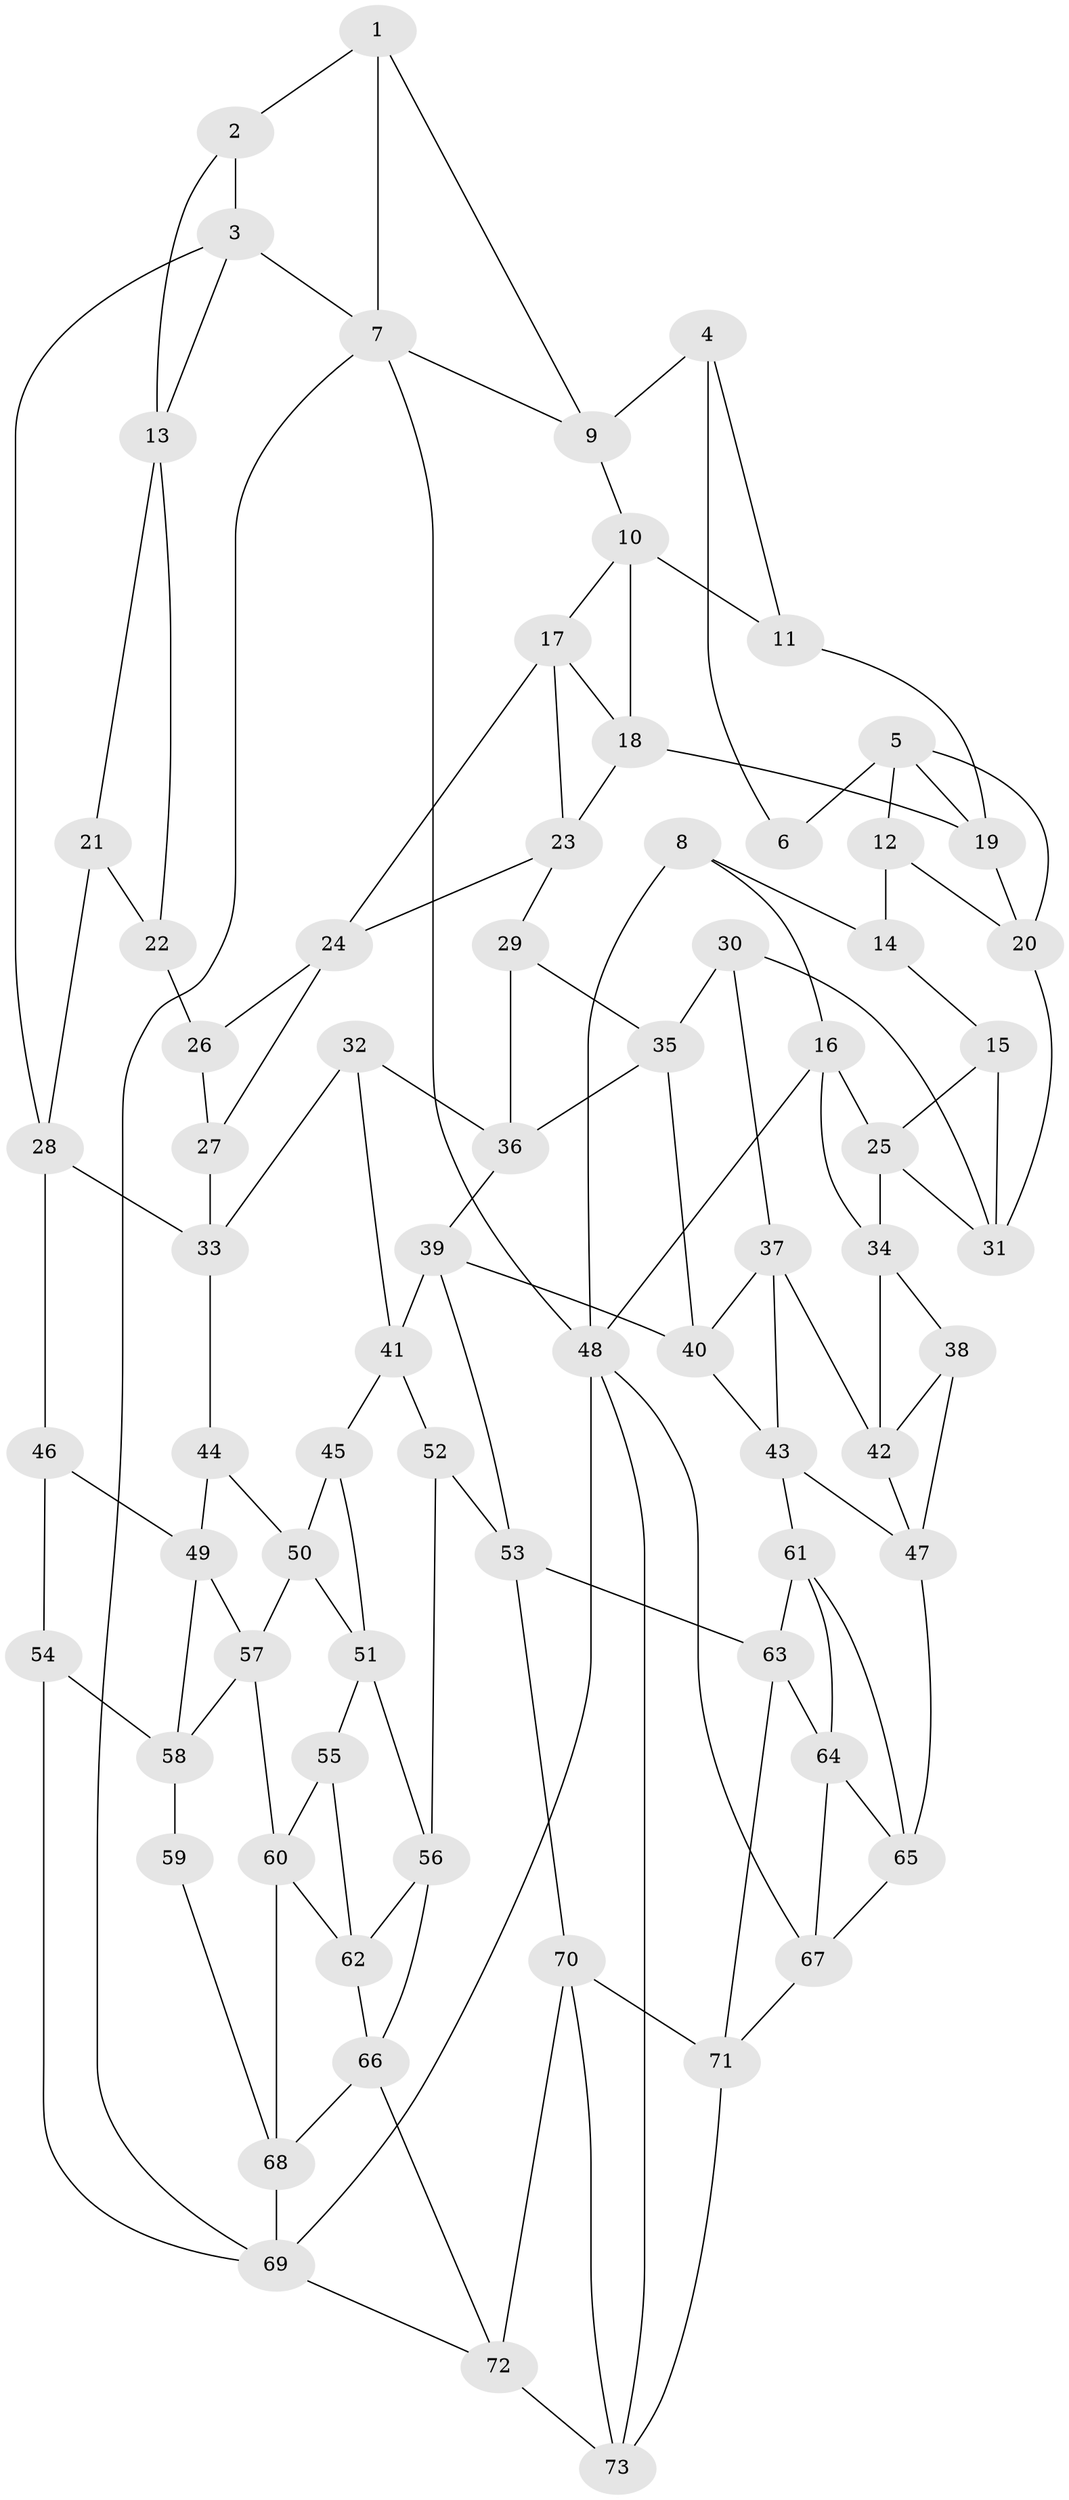 // original degree distribution, {3: 0.0273972602739726, 4: 0.22602739726027396, 5: 0.5068493150684932, 6: 0.23972602739726026}
// Generated by graph-tools (version 1.1) at 2025/03/03/09/25 03:03:11]
// undirected, 73 vertices, 135 edges
graph export_dot {
graph [start="1"]
  node [color=gray90,style=filled];
  1;
  2;
  3;
  4;
  5;
  6;
  7;
  8;
  9;
  10;
  11;
  12;
  13;
  14;
  15;
  16;
  17;
  18;
  19;
  20;
  21;
  22;
  23;
  24;
  25;
  26;
  27;
  28;
  29;
  30;
  31;
  32;
  33;
  34;
  35;
  36;
  37;
  38;
  39;
  40;
  41;
  42;
  43;
  44;
  45;
  46;
  47;
  48;
  49;
  50;
  51;
  52;
  53;
  54;
  55;
  56;
  57;
  58;
  59;
  60;
  61;
  62;
  63;
  64;
  65;
  66;
  67;
  68;
  69;
  70;
  71;
  72;
  73;
  1 -- 2 [weight=1.0];
  1 -- 7 [weight=1.0];
  1 -- 9 [weight=1.0];
  2 -- 3 [weight=1.0];
  2 -- 13 [weight=1.0];
  3 -- 7 [weight=1.0];
  3 -- 13 [weight=1.0];
  3 -- 28 [weight=1.0];
  4 -- 6 [weight=1.0];
  4 -- 9 [weight=1.0];
  4 -- 11 [weight=1.0];
  5 -- 6 [weight=1.0];
  5 -- 12 [weight=1.0];
  5 -- 19 [weight=1.0];
  5 -- 20 [weight=1.0];
  7 -- 9 [weight=1.0];
  7 -- 48 [weight=1.0];
  7 -- 69 [weight=1.0];
  8 -- 14 [weight=1.0];
  8 -- 16 [weight=1.0];
  8 -- 48 [weight=1.0];
  9 -- 10 [weight=1.0];
  10 -- 11 [weight=1.0];
  10 -- 17 [weight=1.0];
  10 -- 18 [weight=1.0];
  11 -- 19 [weight=1.0];
  12 -- 14 [weight=2.0];
  12 -- 20 [weight=1.0];
  13 -- 21 [weight=1.0];
  13 -- 22 [weight=1.0];
  14 -- 15 [weight=1.0];
  15 -- 25 [weight=1.0];
  15 -- 31 [weight=1.0];
  16 -- 25 [weight=1.0];
  16 -- 34 [weight=1.0];
  16 -- 48 [weight=1.0];
  17 -- 18 [weight=1.0];
  17 -- 23 [weight=1.0];
  17 -- 24 [weight=1.0];
  18 -- 19 [weight=1.0];
  18 -- 23 [weight=1.0];
  19 -- 20 [weight=1.0];
  20 -- 31 [weight=1.0];
  21 -- 22 [weight=1.0];
  21 -- 28 [weight=1.0];
  22 -- 26 [weight=2.0];
  23 -- 24 [weight=1.0];
  23 -- 29 [weight=1.0];
  24 -- 26 [weight=1.0];
  24 -- 27 [weight=1.0];
  25 -- 31 [weight=1.0];
  25 -- 34 [weight=1.0];
  26 -- 27 [weight=1.0];
  27 -- 33 [weight=1.0];
  28 -- 33 [weight=1.0];
  28 -- 46 [weight=1.0];
  29 -- 35 [weight=1.0];
  29 -- 36 [weight=1.0];
  30 -- 31 [weight=1.0];
  30 -- 35 [weight=1.0];
  30 -- 37 [weight=1.0];
  32 -- 33 [weight=1.0];
  32 -- 36 [weight=1.0];
  32 -- 41 [weight=1.0];
  33 -- 44 [weight=1.0];
  34 -- 38 [weight=1.0];
  34 -- 42 [weight=1.0];
  35 -- 36 [weight=1.0];
  35 -- 40 [weight=1.0];
  36 -- 39 [weight=1.0];
  37 -- 40 [weight=1.0];
  37 -- 42 [weight=1.0];
  37 -- 43 [weight=1.0];
  38 -- 42 [weight=1.0];
  38 -- 47 [weight=1.0];
  39 -- 40 [weight=1.0];
  39 -- 41 [weight=1.0];
  39 -- 53 [weight=1.0];
  40 -- 43 [weight=1.0];
  41 -- 45 [weight=1.0];
  41 -- 52 [weight=1.0];
  42 -- 47 [weight=1.0];
  43 -- 47 [weight=1.0];
  43 -- 61 [weight=1.0];
  44 -- 49 [weight=1.0];
  44 -- 50 [weight=1.0];
  45 -- 50 [weight=1.0];
  45 -- 51 [weight=1.0];
  46 -- 49 [weight=1.0];
  46 -- 54 [weight=1.0];
  47 -- 65 [weight=1.0];
  48 -- 67 [weight=1.0];
  48 -- 69 [weight=1.0];
  48 -- 73 [weight=1.0];
  49 -- 57 [weight=1.0];
  49 -- 58 [weight=1.0];
  50 -- 51 [weight=1.0];
  50 -- 57 [weight=1.0];
  51 -- 55 [weight=1.0];
  51 -- 56 [weight=1.0];
  52 -- 53 [weight=1.0];
  52 -- 56 [weight=1.0];
  53 -- 63 [weight=1.0];
  53 -- 70 [weight=1.0];
  54 -- 58 [weight=2.0];
  54 -- 69 [weight=1.0];
  55 -- 60 [weight=1.0];
  55 -- 62 [weight=1.0];
  56 -- 62 [weight=1.0];
  56 -- 66 [weight=1.0];
  57 -- 58 [weight=1.0];
  57 -- 60 [weight=1.0];
  58 -- 59 [weight=2.0];
  59 -- 68 [weight=1.0];
  60 -- 62 [weight=1.0];
  60 -- 68 [weight=1.0];
  61 -- 63 [weight=1.0];
  61 -- 64 [weight=1.0];
  61 -- 65 [weight=1.0];
  62 -- 66 [weight=1.0];
  63 -- 64 [weight=1.0];
  63 -- 71 [weight=1.0];
  64 -- 65 [weight=1.0];
  64 -- 67 [weight=1.0];
  65 -- 67 [weight=1.0];
  66 -- 68 [weight=1.0];
  66 -- 72 [weight=1.0];
  67 -- 71 [weight=1.0];
  68 -- 69 [weight=1.0];
  69 -- 72 [weight=1.0];
  70 -- 71 [weight=1.0];
  70 -- 72 [weight=1.0];
  70 -- 73 [weight=1.0];
  71 -- 73 [weight=1.0];
  72 -- 73 [weight=1.0];
}
